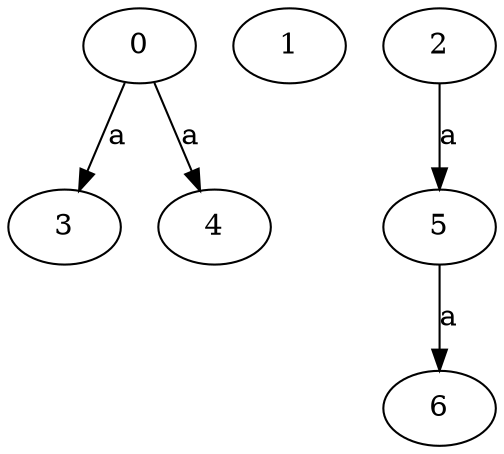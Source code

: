 strict digraph  {
0;
1;
2;
3;
4;
5;
6;
0 -> 3  [label=a];
0 -> 4  [label=a];
2 -> 5  [label=a];
5 -> 6  [label=a];
}

